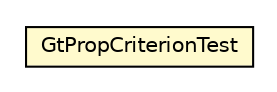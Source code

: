 #!/usr/local/bin/dot
#
# Class diagram 
# Generated by UMLGraph version R5_6_6-8-g8d7759 (http://www.umlgraph.org/)
#

digraph G {
	edge [fontname="Helvetica",fontsize=10,labelfontname="Helvetica",labelfontsize=10];
	node [fontname="Helvetica",fontsize=10,shape=plaintext];
	nodesep=0.25;
	ranksep=0.5;
	// org.dayatang.domain.internal.GtPropCriterionTest
	c26683 [label=<<table title="org.dayatang.domain.internal.GtPropCriterionTest" border="0" cellborder="1" cellspacing="0" cellpadding="2" port="p" bgcolor="lemonChiffon" href="./GtPropCriterionTest.html">
		<tr><td><table border="0" cellspacing="0" cellpadding="1">
<tr><td align="center" balign="center"> GtPropCriterionTest </td></tr>
		</table></td></tr>
		</table>>, URL="./GtPropCriterionTest.html", fontname="Helvetica", fontcolor="black", fontsize=10.0];
}

